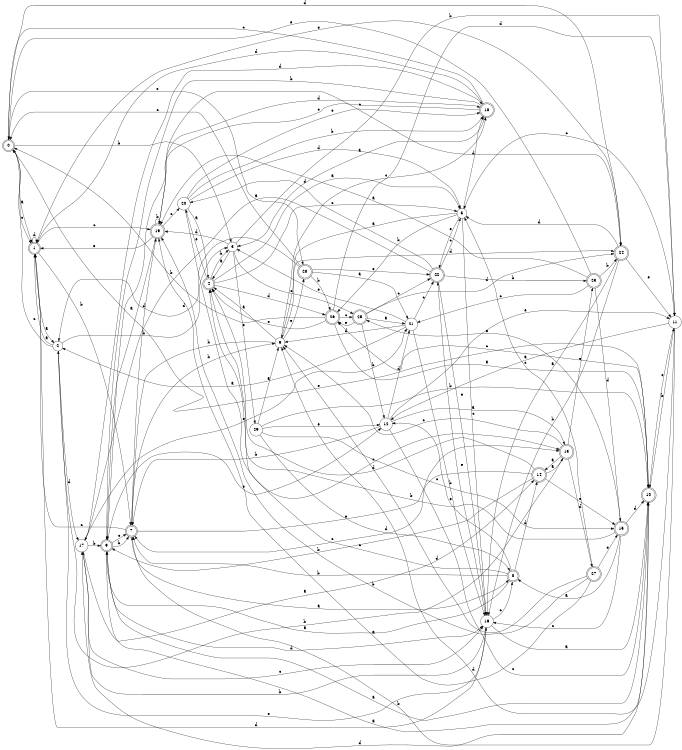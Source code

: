 digraph n24_5 {
__start0 [label="" shape="none"];

rankdir=LR;
size="8,5";

s0 [style="rounded,filled", color="black", fillcolor="white" shape="doublecircle", label="0"];
s1 [style="rounded,filled", color="black", fillcolor="white" shape="doublecircle", label="1"];
s2 [style="filled", color="black", fillcolor="white" shape="circle", label="2"];
s3 [style="filled", color="black", fillcolor="white" shape="circle", label="3"];
s4 [style="rounded,filled", color="black", fillcolor="white" shape="doublecircle", label="4"];
s5 [style="filled", color="black", fillcolor="white" shape="circle", label="5"];
s6 [style="filled", color="black", fillcolor="white" shape="circle", label="6"];
s7 [style="rounded,filled", color="black", fillcolor="white" shape="doublecircle", label="7"];
s8 [style="rounded,filled", color="black", fillcolor="white" shape="doublecircle", label="8"];
s9 [style="rounded,filled", color="black", fillcolor="white" shape="doublecircle", label="9"];
s10 [style="rounded,filled", color="black", fillcolor="white" shape="doublecircle", label="10"];
s11 [style="filled", color="black", fillcolor="white" shape="circle", label="11"];
s12 [style="filled", color="black", fillcolor="white" shape="circle", label="12"];
s13 [style="rounded,filled", color="black", fillcolor="white" shape="doublecircle", label="13"];
s14 [style="rounded,filled", color="black", fillcolor="white" shape="doublecircle", label="14"];
s15 [style="rounded,filled", color="black", fillcolor="white" shape="doublecircle", label="15"];
s16 [style="filled", color="black", fillcolor="white" shape="circle", label="16"];
s17 [style="filled", color="black", fillcolor="white" shape="circle", label="17"];
s18 [style="rounded,filled", color="black", fillcolor="white" shape="doublecircle", label="18"];
s19 [style="rounded,filled", color="black", fillcolor="white" shape="doublecircle", label="19"];
s20 [style="filled", color="black", fillcolor="white" shape="circle", label="20"];
s21 [style="filled", color="black", fillcolor="white" shape="circle", label="21"];
s22 [style="rounded,filled", color="black", fillcolor="white" shape="doublecircle", label="22"];
s23 [style="rounded,filled", color="black", fillcolor="white" shape="doublecircle", label="23"];
s24 [style="rounded,filled", color="black", fillcolor="white" shape="doublecircle", label="24"];
s25 [style="rounded,filled", color="black", fillcolor="white" shape="doublecircle", label="25"];
s26 [style="rounded,filled", color="black", fillcolor="white" shape="doublecircle", label="26"];
s27 [style="rounded,filled", color="black", fillcolor="white" shape="doublecircle", label="27"];
s28 [style="rounded,filled", color="black", fillcolor="white" shape="doublecircle", label="28"];
s29 [style="filled", color="black", fillcolor="white" shape="circle", label="29"];
s0 -> s1 [label="a"];
s0 -> s3 [label="b"];
s0 -> s1 [label="c"];
s0 -> s24 [label="d"];
s0 -> s28 [label="e"];
s1 -> s2 [label="a"];
s1 -> s7 [label="b"];
s1 -> s19 [label="c"];
s1 -> s1 [label="d"];
s1 -> s24 [label="e"];
s2 -> s1 [label="a"];
s2 -> s3 [label="b"];
s2 -> s0 [label="c"];
s2 -> s17 [label="d"];
s2 -> s16 [label="e"];
s3 -> s4 [label="a"];
s3 -> s11 [label="b"];
s3 -> s25 [label="c"];
s3 -> s19 [label="d"];
s3 -> s29 [label="e"];
s4 -> s5 [label="a"];
s4 -> s3 [label="b"];
s4 -> s5 [label="c"];
s4 -> s26 [label="d"];
s4 -> s20 [label="e"];
s5 -> s6 [label="a"];
s5 -> s26 [label="b"];
s5 -> s16 [label="c"];
s5 -> s18 [label="d"];
s5 -> s22 [label="e"];
s6 -> s4 [label="a"];
s6 -> s7 [label="b"];
s6 -> s18 [label="c"];
s6 -> s24 [label="d"];
s6 -> s28 [label="e"];
s7 -> s8 [label="a"];
s7 -> s6 [label="b"];
s7 -> s1 [label="c"];
s7 -> s19 [label="d"];
s7 -> s13 [label="e"];
s8 -> s9 [label="a"];
s8 -> s7 [label="b"];
s8 -> s4 [label="c"];
s8 -> s14 [label="d"];
s8 -> s12 [label="e"];
s9 -> s10 [label="a"];
s9 -> s7 [label="b"];
s9 -> s7 [label="c"];
s9 -> s16 [label="d"];
s9 -> s12 [label="e"];
s10 -> s9 [label="a"];
s10 -> s11 [label="b"];
s10 -> s26 [label="c"];
s10 -> s17 [label="d"];
s10 -> s0 [label="e"];
s11 -> s12 [label="a"];
s11 -> s7 [label="b"];
s11 -> s5 [label="c"];
s11 -> s6 [label="d"];
s11 -> s10 [label="e"];
s12 -> s13 [label="a"];
s12 -> s7 [label="b"];
s12 -> s10 [label="c"];
s12 -> s21 [label="d"];
s12 -> s11 [label="e"];
s13 -> s14 [label="a"];
s13 -> s2 [label="b"];
s13 -> s6 [label="c"];
s13 -> s27 [label="d"];
s13 -> s23 [label="e"];
s14 -> s13 [label="a"];
s14 -> s9 [label="b"];
s14 -> s7 [label="c"];
s14 -> s4 [label="d"];
s14 -> s15 [label="e"];
s15 -> s8 [label="a"];
s15 -> s4 [label="b"];
s15 -> s16 [label="c"];
s15 -> s10 [label="d"];
s15 -> s25 [label="e"];
s16 -> s10 [label="a"];
s16 -> s17 [label="b"];
s16 -> s8 [label="c"];
s16 -> s1 [label="d"];
s16 -> s22 [label="e"];
s17 -> s14 [label="a"];
s17 -> s9 [label="b"];
s17 -> s16 [label="c"];
s17 -> s18 [label="d"];
s17 -> s21 [label="e"];
s18 -> s3 [label="a"];
s18 -> s9 [label="b"];
s18 -> s0 [label="c"];
s18 -> s1 [label="d"];
s18 -> s19 [label="e"];
s19 -> s9 [label="a"];
s19 -> s19 [label="b"];
s19 -> s20 [label="c"];
s19 -> s18 [label="d"];
s19 -> s1 [label="e"];
s20 -> s4 [label="a"];
s20 -> s18 [label="b"];
s20 -> s13 [label="c"];
s20 -> s5 [label="d"];
s20 -> s18 [label="e"];
s21 -> s2 [label="a"];
s21 -> s16 [label="b"];
s21 -> s22 [label="c"];
s21 -> s6 [label="d"];
s21 -> s3 [label="e"];
s22 -> s17 [label="a"];
s22 -> s23 [label="b"];
s22 -> s5 [label="c"];
s22 -> s20 [label="d"];
s22 -> s16 [label="e"];
s23 -> s19 [label="a"];
s23 -> s24 [label="b"];
s23 -> s21 [label="c"];
s23 -> s15 [label="d"];
s23 -> s0 [label="e"];
s24 -> s16 [label="a"];
s24 -> s16 [label="b"];
s24 -> s9 [label="c"];
s24 -> s5 [label="d"];
s24 -> s11 [label="e"];
s25 -> s21 [label="a"];
s25 -> s12 [label="b"];
s25 -> s22 [label="c"];
s25 -> s24 [label="d"];
s25 -> s26 [label="e"];
s26 -> s10 [label="a"];
s26 -> s0 [label="b"];
s26 -> s25 [label="c"];
s26 -> s11 [label="d"];
s26 -> s4 [label="e"];
s27 -> s19 [label="a"];
s27 -> s19 [label="b"];
s27 -> s5 [label="c"];
s27 -> s6 [label="d"];
s27 -> s15 [label="e"];
s28 -> s21 [label="a"];
s28 -> s26 [label="b"];
s28 -> s0 [label="c"];
s28 -> s2 [label="d"];
s28 -> s22 [label="e"];
s29 -> s6 [label="a"];
s29 -> s10 [label="b"];
s29 -> s15 [label="c"];
s29 -> s8 [label="d"];
s29 -> s12 [label="e"];

}